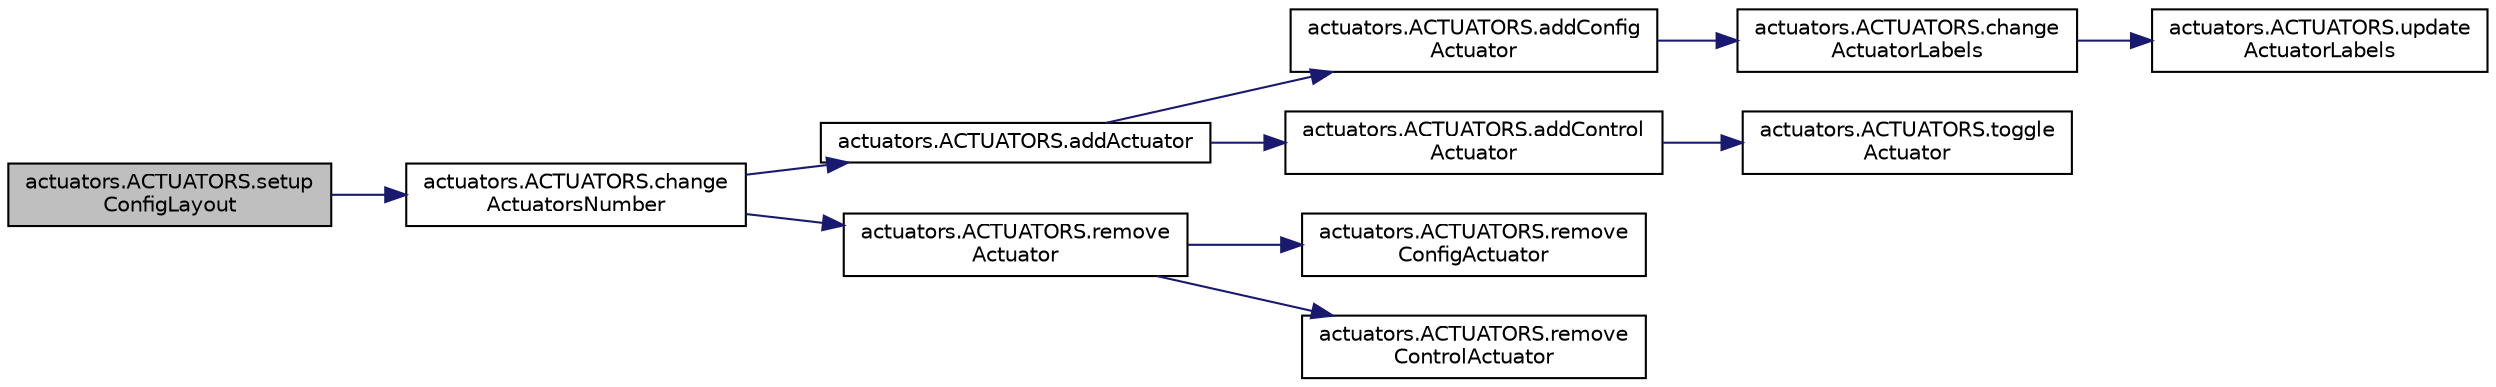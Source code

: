 digraph "actuators.ACTUATORS.setupConfigLayout"
{
 // LATEX_PDF_SIZE
  edge [fontname="Helvetica",fontsize="10",labelfontname="Helvetica",labelfontsize="10"];
  node [fontname="Helvetica",fontsize="10",shape=record];
  rankdir="LR";
  Node1 [label="actuators.ACTUATORS.setup\lConfigLayout",height=0.2,width=0.4,color="black", fillcolor="grey75", style="filled", fontcolor="black",tooltip="CONFIGURATION TAB ###."];
  Node1 -> Node2 [color="midnightblue",fontsize="10",style="solid",fontname="Helvetica"];
  Node2 [label="actuators.ACTUATORS.change\lActuatorsNumber",height=0.2,width=0.4,color="black", fillcolor="white", style="filled",URL="$classactuators_1_1_a_c_t_u_a_t_o_r_s.html#a93e9c0592b5c3f82ea4bba48e0307454",tooltip=" "];
  Node2 -> Node3 [color="midnightblue",fontsize="10",style="solid",fontname="Helvetica"];
  Node3 [label="actuators.ACTUATORS.addActuator",height=0.2,width=0.4,color="black", fillcolor="white", style="filled",URL="$classactuators_1_1_a_c_t_u_a_t_o_r_s.html#aad2326e280d94f08efb621be4a7c59e7",tooltip=" "];
  Node3 -> Node4 [color="midnightblue",fontsize="10",style="solid",fontname="Helvetica"];
  Node4 [label="actuators.ACTUATORS.addConfig\lActuator",height=0.2,width=0.4,color="black", fillcolor="white", style="filled",URL="$classactuators_1_1_a_c_t_u_a_t_o_r_s.html#afc3b8b1569ee761a8b9ef7d41e500731",tooltip=" "];
  Node4 -> Node5 [color="midnightblue",fontsize="10",style="solid",fontname="Helvetica"];
  Node5 [label="actuators.ACTUATORS.change\lActuatorLabels",height=0.2,width=0.4,color="black", fillcolor="white", style="filled",URL="$classactuators_1_1_a_c_t_u_a_t_o_r_s.html#a450d52e2b71623fee4a0c3b598dd7fac",tooltip=" "];
  Node5 -> Node6 [color="midnightblue",fontsize="10",style="solid",fontname="Helvetica"];
  Node6 [label="actuators.ACTUATORS.update\lActuatorLabels",height=0.2,width=0.4,color="black", fillcolor="white", style="filled",URL="$classactuators_1_1_a_c_t_u_a_t_o_r_s.html#a78e778cbdbe1140349ce54b8a887d527",tooltip=" "];
  Node3 -> Node7 [color="midnightblue",fontsize="10",style="solid",fontname="Helvetica"];
  Node7 [label="actuators.ACTUATORS.addControl\lActuator",height=0.2,width=0.4,color="black", fillcolor="white", style="filled",URL="$classactuators_1_1_a_c_t_u_a_t_o_r_s.html#aa13756ec8a27ef6c8a29409d4881d510",tooltip=" "];
  Node7 -> Node8 [color="midnightblue",fontsize="10",style="solid",fontname="Helvetica"];
  Node8 [label="actuators.ACTUATORS.toggle\lActuator",height=0.2,width=0.4,color="black", fillcolor="white", style="filled",URL="$classactuators_1_1_a_c_t_u_a_t_o_r_s.html#a3750e9ed92af0b485bb2c15486951c0d",tooltip=" "];
  Node2 -> Node9 [color="midnightblue",fontsize="10",style="solid",fontname="Helvetica"];
  Node9 [label="actuators.ACTUATORS.remove\lActuator",height=0.2,width=0.4,color="black", fillcolor="white", style="filled",URL="$classactuators_1_1_a_c_t_u_a_t_o_r_s.html#ae906f937acf1feae47a99c37da36be9d",tooltip=" "];
  Node9 -> Node10 [color="midnightblue",fontsize="10",style="solid",fontname="Helvetica"];
  Node10 [label="actuators.ACTUATORS.remove\lConfigActuator",height=0.2,width=0.4,color="black", fillcolor="white", style="filled",URL="$classactuators_1_1_a_c_t_u_a_t_o_r_s.html#a1c12afd7d9d531eb748b1e17f90229a8",tooltip=" "];
  Node9 -> Node11 [color="midnightblue",fontsize="10",style="solid",fontname="Helvetica"];
  Node11 [label="actuators.ACTUATORS.remove\lControlActuator",height=0.2,width=0.4,color="black", fillcolor="white", style="filled",URL="$classactuators_1_1_a_c_t_u_a_t_o_r_s.html#aad1c13b1ef02f97858dda75c5a00ba39",tooltip=" "];
}
